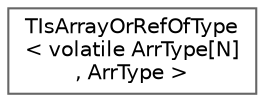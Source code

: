 digraph "Graphical Class Hierarchy"
{
 // INTERACTIVE_SVG=YES
 // LATEX_PDF_SIZE
  bgcolor="transparent";
  edge [fontname=Helvetica,fontsize=10,labelfontname=Helvetica,labelfontsize=10];
  node [fontname=Helvetica,fontsize=10,shape=box,height=0.2,width=0.4];
  rankdir="LR";
  Node0 [id="Node000000",label="TIsArrayOrRefOfType\l\< volatile ArrType[N]\l, ArrType \>",height=0.2,width=0.4,color="grey40", fillcolor="white", style="filled",URL="$d0/dc2/structTIsArrayOrRefOfType_3_01volatile_01ArrType_0fN_0e_00_01ArrType_01_4.html",tooltip=" "];
}
